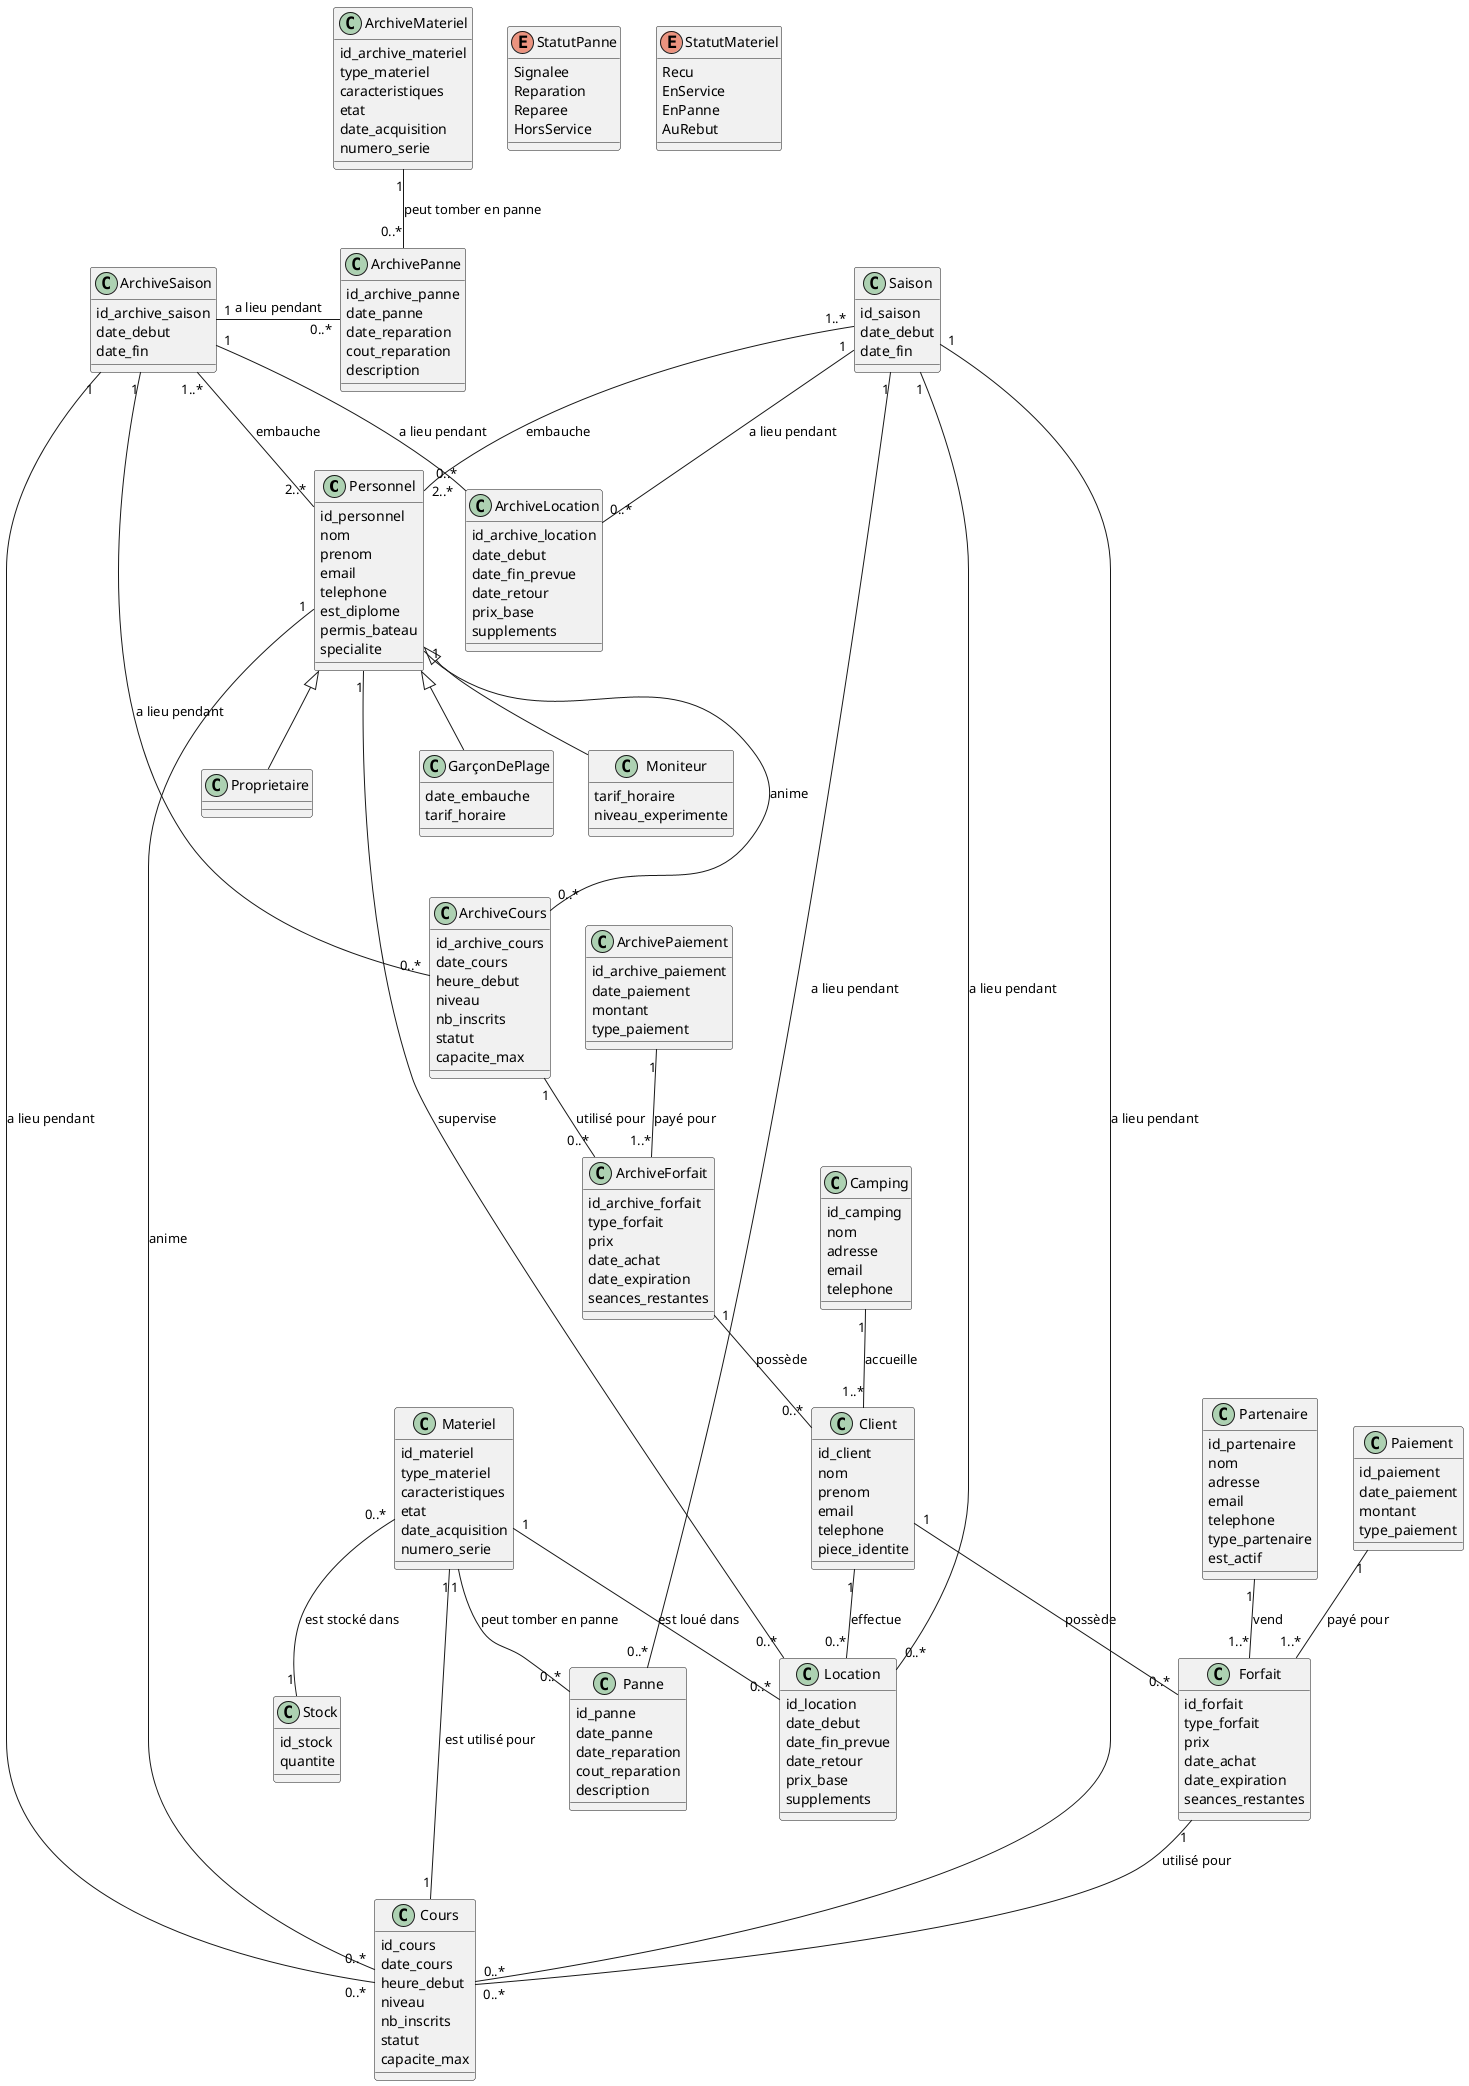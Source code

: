 @startuml
    class Personnel {
        id_personnel
        nom
        prenom
        email
        telephone
        est_diplome
        permis_bateau
        specialite
    }

    class GarçonDePlage extends Personnel {
        date_embauche
        tarif_horaire
    }

    class Moniteur extends Personnel {
        tarif_horaire
        niveau_experimente
    }

    class Proprietaire extends Personnel {
    }

    class Saison {
        id_saison
        date_debut
        date_fin
    }

    class ArchiveSaison {
        id_archive_saison
        date_debut
        date_fin
    }

    class Client {
        id_client
        nom
        prenom
        email
        telephone
        piece_identite
    }

    class Materiel {
        id_materiel
        type_materiel
        caracteristiques
        etat
        date_acquisition
        numero_serie
    }

    class ArchiveMateriel {
        id_archive_materiel
        type_materiel
        caracteristiques
        etat
        date_acquisition
        numero_serie
    }

    class Forfait {
        id_forfait
        type_forfait
        prix
        date_achat
        date_expiration
        seances_restantes
    }

    class ArchiveForfait {
        id_archive_forfait
        type_forfait
        prix
        date_achat
        date_expiration
        seances_restantes
    }

    class Partenaire {
        id_partenaire
        nom
        adresse
        email
        telephone
        type_partenaire
        est_actif
    }

    class Camping {
        id_camping
        nom
        adresse
        email
        telephone
    }

    class Cours {
        id_cours
        date_cours
        heure_debut
        niveau
        nb_inscrits
        statut
        capacite_max
    }

    class ArchiveCours {
        id_archive_cours
        date_cours
        heure_debut
        niveau
        nb_inscrits
        statut
        capacite_max
    }

    class Location {
        id_location
        date_debut
        date_fin_prevue
        date_retour
        prix_base
        supplements
    }

    class ArchiveLocation {
        id_archive_location
        date_debut
        date_fin_prevue
        date_retour
        prix_base
        supplements
    }

    class Panne {
        id_panne
        date_panne
        date_reparation
        cout_reparation
        description
    }

    class ArchivePanne {
        id_archive_panne
        date_panne
        date_reparation
        cout_reparation
        description
    }

    class Stock {
        id_stock
        quantite
    }

    class Paiement {
        id_paiement
        date_paiement
        montant
        type_paiement
    }

    class ArchivePaiement {
        id_archive_paiement
        date_paiement
        montant
        type_paiement
    }

    enum StatutPanne {
        Signalee
        Reparation
        Reparee
        HorsService
    }

    enum StatutMateriel {
        Recu
        EnService
        EnPanne
        AuRebut
    }

    Client "1" -- "0..*" Forfait: possède
    Client "1" -- "0..*" Location: effectue
    Personnel "1" -- "0..*" Cours: anime
    Materiel "1" -- "0..*" Location: est loué dans
    Forfait "1" -- "0..*" Cours: utilisé pour
    Personnel "1" -- "0..*" Location: supervise
    Materiel "1" -- "0..*" Panne: peut tomber en panne
    ArchiveMateriel "1" -- "0..*" ArchivePanne: peut tomber en panne
    Materiel "0..*" -- "1" Stock: est stocké dans
    ArchiveCours "1" -- "0..*" ArchiveForfait: utilisé pour
    Personnel "1" --- "0..*" ArchiveCours : anime
    ArchiveForfait "1" -- "0..*" Client: possède
    Partenaire "1" -- "1..*" Forfait: vend
    Camping "1" -- "1..*" Client: accueille
    Materiel "1" - "1" Cours: est utilisé pour
    Paiement "1" -- "1..*" Forfait: payé pour
    Saison "1..*" -- "2..*" Personnel: embauche
    Saison "1" -- "0..*" Cours: a lieu pendant
    Saison "1" -- "0..*" Location: a lieu pendant
    Saison "1" -- "0..*" Panne: a lieu pendant
    Saison "1" -- "0..*" ArchiveLocation: a lieu pendant
    ArchiveSaison "1..*" -- "2..*" Personnel: embauche
    ArchiveSaison "1" -- "0..*" Cours: a lieu pendant
    ArchiveSaison "1" - "0..*" ArchivePanne: a lieu pendant
    ArchiveSaison "1" -- "0..*" ArchiveCours: a lieu pendant
    ArchiveSaison "1" -- "0..*" ArchiveLocation: a lieu pendant
    ArchivePaiement "1" -- "1..*" ArchiveForfait: payé pour

@enduml
